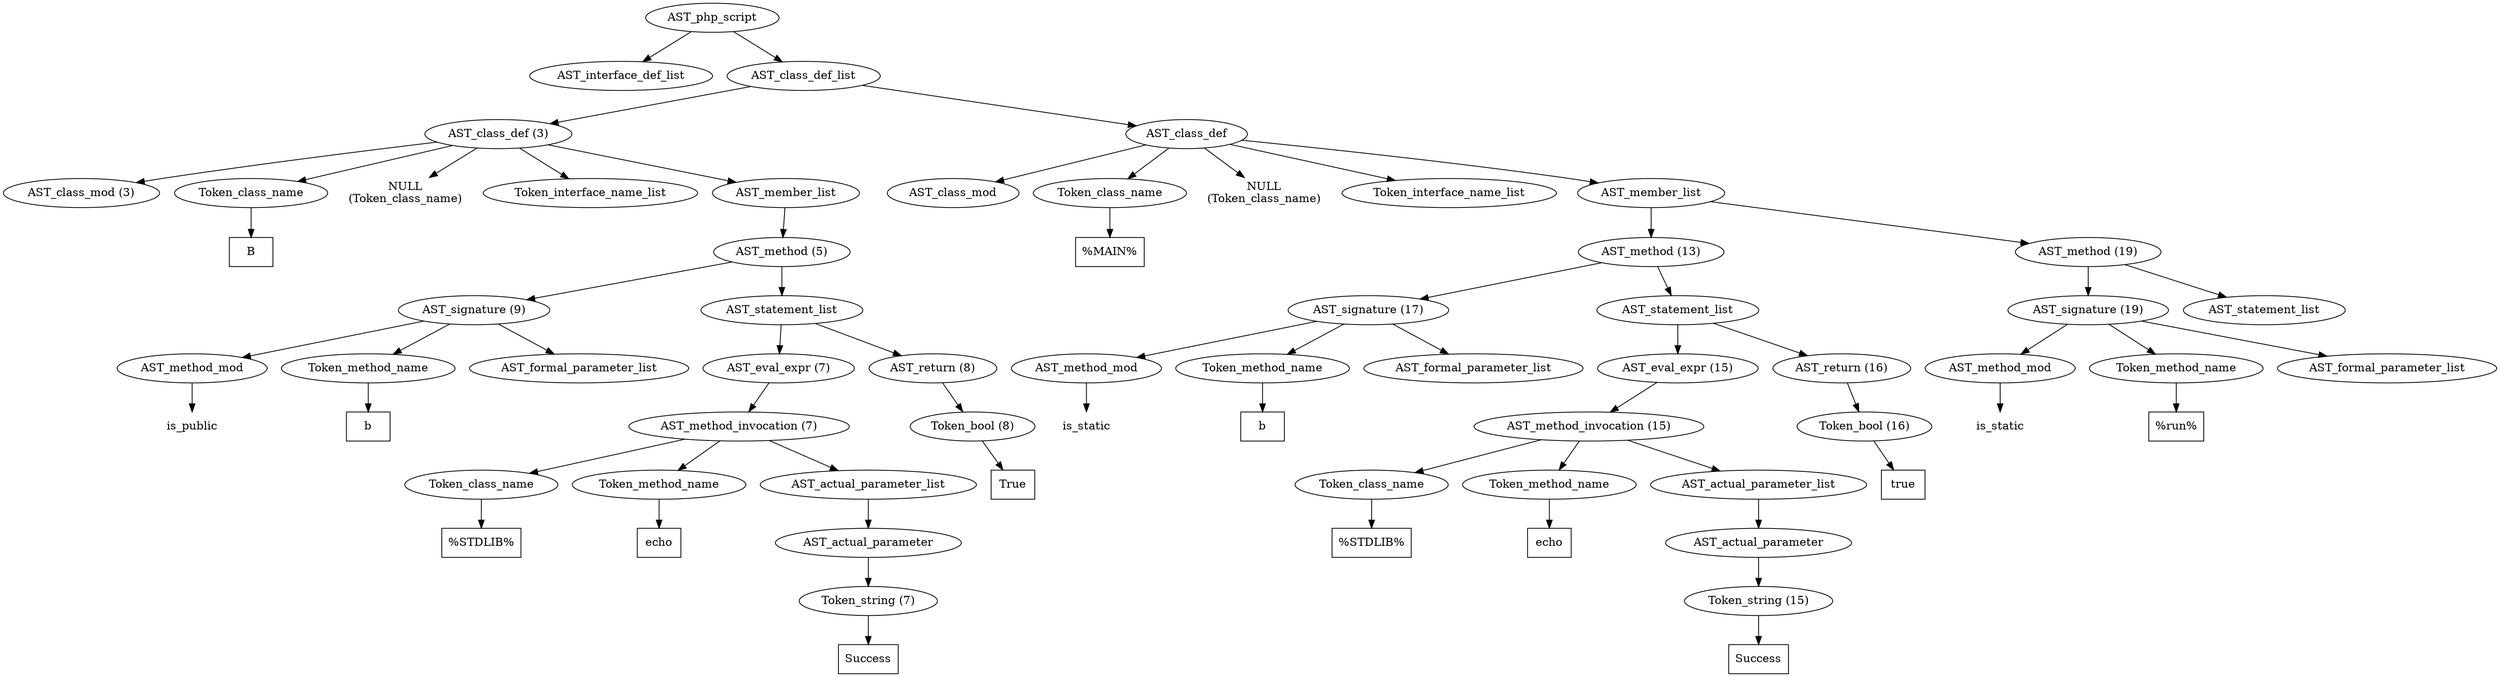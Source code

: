 /*
 * AST in dot format generated by phc -- the PHP compiler
 */

digraph AST {
node_0 [label="AST_php_script"];
node_1 [label="AST_interface_def_list"];
node_2 [label="AST_class_def_list"];
node_3 [label="AST_class_def (3)"];
node_4 [label="AST_class_mod (3)"];
node_5 [label="Token_class_name"];
node_6 [label="B", shape=box]
node_5 -> node_6;
node_7 [label="NULL\n(Token_class_name)", shape=plaintext]
node_8 [label="Token_interface_name_list"];
node_9 [label="AST_member_list"];
node_10 [label="AST_method (5)"];
node_11 [label="AST_signature (9)"];
node_12 [label="AST_method_mod"];
node_13 [label="is_public", shape=plaintext]
node_12 -> node_13;
node_14 [label="Token_method_name"];
node_15 [label="b", shape=box]
node_14 -> node_15;
node_16 [label="AST_formal_parameter_list"];
node_11 -> node_16;
node_11 -> node_14;
node_11 -> node_12;
node_17 [label="AST_statement_list"];
node_18 [label="AST_eval_expr (7)"];
node_19 [label="AST_method_invocation (7)"];
node_20 [label="Token_class_name"];
node_21 [label="%STDLIB%", shape=box]
node_20 -> node_21;
node_22 [label="Token_method_name"];
node_23 [label="echo", shape=box]
node_22 -> node_23;
node_24 [label="AST_actual_parameter_list"];
node_25 [label="AST_actual_parameter"];
node_26 [label="Token_string (7)"];
node_27 [label="Success", shape=box]
node_26 -> node_27;
node_25 -> node_26;
node_24 -> node_25;
node_19 -> node_24;
node_19 -> node_22;
node_19 -> node_20;
node_18 -> node_19;
node_28 [label="AST_return (8)"];
node_29 [label="Token_bool (8)"];
node_30 [label="True", shape=box]
node_29 -> node_30;
node_28 -> node_29;
node_17 -> node_28;
node_17 -> node_18;
node_10 -> node_17;
node_10 -> node_11;
node_9 -> node_10;
node_3 -> node_9;
node_3 -> node_8;
node_3 -> node_7;
node_3 -> node_5;
node_3 -> node_4;
node_31 [label="AST_class_def"];
node_32 [label="AST_class_mod"];
node_33 [label="Token_class_name"];
node_34 [label="%MAIN%", shape=box]
node_33 -> node_34;
node_35 [label="NULL\n(Token_class_name)", shape=plaintext]
node_36 [label="Token_interface_name_list"];
node_37 [label="AST_member_list"];
node_38 [label="AST_method (13)"];
node_39 [label="AST_signature (17)"];
node_40 [label="AST_method_mod"];
node_41 [label="is_static", shape=plaintext]
node_40 -> node_41;
node_42 [label="Token_method_name"];
node_43 [label="b", shape=box]
node_42 -> node_43;
node_44 [label="AST_formal_parameter_list"];
node_39 -> node_44;
node_39 -> node_42;
node_39 -> node_40;
node_45 [label="AST_statement_list"];
node_46 [label="AST_eval_expr (15)"];
node_47 [label="AST_method_invocation (15)"];
node_48 [label="Token_class_name"];
node_49 [label="%STDLIB%", shape=box]
node_48 -> node_49;
node_50 [label="Token_method_name"];
node_51 [label="echo", shape=box]
node_50 -> node_51;
node_52 [label="AST_actual_parameter_list"];
node_53 [label="AST_actual_parameter"];
node_54 [label="Token_string (15)"];
node_55 [label="Success", shape=box]
node_54 -> node_55;
node_53 -> node_54;
node_52 -> node_53;
node_47 -> node_52;
node_47 -> node_50;
node_47 -> node_48;
node_46 -> node_47;
node_56 [label="AST_return (16)"];
node_57 [label="Token_bool (16)"];
node_58 [label="true", shape=box]
node_57 -> node_58;
node_56 -> node_57;
node_45 -> node_56;
node_45 -> node_46;
node_38 -> node_45;
node_38 -> node_39;
node_59 [label="AST_method (19)"];
node_60 [label="AST_signature (19)"];
node_61 [label="AST_method_mod"];
node_62 [label="is_static", shape=plaintext]
node_61 -> node_62;
node_63 [label="Token_method_name"];
node_64 [label="%run%", shape=box]
node_63 -> node_64;
node_65 [label="AST_formal_parameter_list"];
node_60 -> node_65;
node_60 -> node_63;
node_60 -> node_61;
node_66 [label="AST_statement_list"];
node_59 -> node_66;
node_59 -> node_60;
node_37 -> node_59;
node_37 -> node_38;
node_31 -> node_37;
node_31 -> node_36;
node_31 -> node_35;
node_31 -> node_33;
node_31 -> node_32;
node_2 -> node_31;
node_2 -> node_3;
node_0 -> node_2;
node_0 -> node_1;
}
